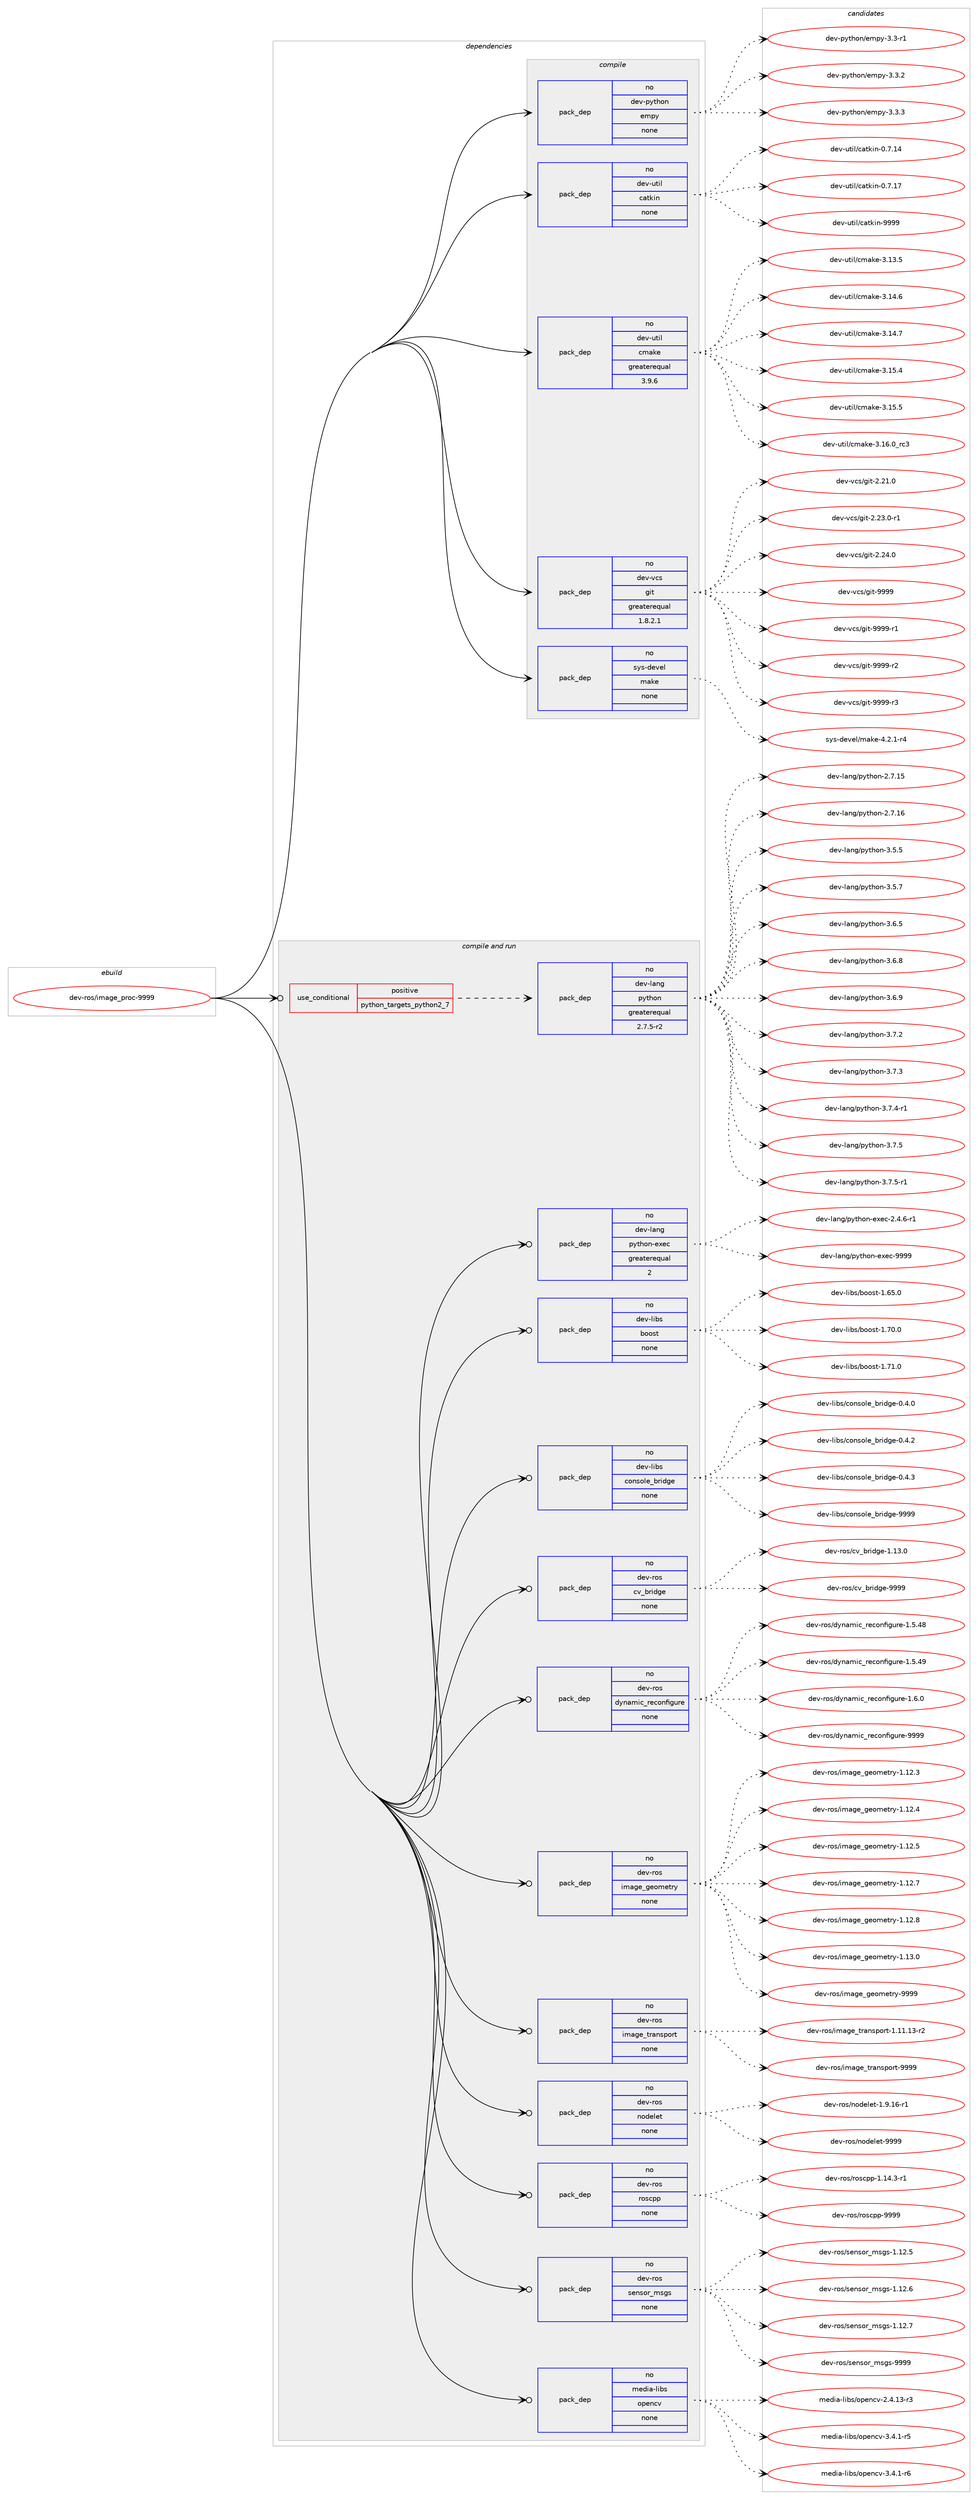 digraph prolog {

# *************
# Graph options
# *************

newrank=true;
concentrate=true;
compound=true;
graph [rankdir=LR,fontname=Helvetica,fontsize=10,ranksep=1.5];#, ranksep=2.5, nodesep=0.2];
edge  [arrowhead=vee];
node  [fontname=Helvetica,fontsize=10];

# **********
# The ebuild
# **********

subgraph cluster_leftcol {
color=gray;
rank=same;
label=<<i>ebuild</i>>;
id [label="dev-ros/image_proc-9999", color=red, width=4, href="../dev-ros/image_proc-9999.svg"];
}

# ****************
# The dependencies
# ****************

subgraph cluster_midcol {
color=gray;
label=<<i>dependencies</i>>;
subgraph cluster_compile {
fillcolor="#eeeeee";
style=filled;
label=<<i>compile</i>>;
subgraph pack488771 {
dependency654216 [label=<<TABLE BORDER="0" CELLBORDER="1" CELLSPACING="0" CELLPADDING="4" WIDTH="220"><TR><TD ROWSPAN="6" CELLPADDING="30">pack_dep</TD></TR><TR><TD WIDTH="110">no</TD></TR><TR><TD>dev-python</TD></TR><TR><TD>empy</TD></TR><TR><TD>none</TD></TR><TR><TD></TD></TR></TABLE>>, shape=none, color=blue];
}
id:e -> dependency654216:w [weight=20,style="solid",arrowhead="vee"];
subgraph pack488772 {
dependency654217 [label=<<TABLE BORDER="0" CELLBORDER="1" CELLSPACING="0" CELLPADDING="4" WIDTH="220"><TR><TD ROWSPAN="6" CELLPADDING="30">pack_dep</TD></TR><TR><TD WIDTH="110">no</TD></TR><TR><TD>dev-util</TD></TR><TR><TD>catkin</TD></TR><TR><TD>none</TD></TR><TR><TD></TD></TR></TABLE>>, shape=none, color=blue];
}
id:e -> dependency654217:w [weight=20,style="solid",arrowhead="vee"];
subgraph pack488773 {
dependency654218 [label=<<TABLE BORDER="0" CELLBORDER="1" CELLSPACING="0" CELLPADDING="4" WIDTH="220"><TR><TD ROWSPAN="6" CELLPADDING="30">pack_dep</TD></TR><TR><TD WIDTH="110">no</TD></TR><TR><TD>dev-util</TD></TR><TR><TD>cmake</TD></TR><TR><TD>greaterequal</TD></TR><TR><TD>3.9.6</TD></TR></TABLE>>, shape=none, color=blue];
}
id:e -> dependency654218:w [weight=20,style="solid",arrowhead="vee"];
subgraph pack488774 {
dependency654219 [label=<<TABLE BORDER="0" CELLBORDER="1" CELLSPACING="0" CELLPADDING="4" WIDTH="220"><TR><TD ROWSPAN="6" CELLPADDING="30">pack_dep</TD></TR><TR><TD WIDTH="110">no</TD></TR><TR><TD>dev-vcs</TD></TR><TR><TD>git</TD></TR><TR><TD>greaterequal</TD></TR><TR><TD>1.8.2.1</TD></TR></TABLE>>, shape=none, color=blue];
}
id:e -> dependency654219:w [weight=20,style="solid",arrowhead="vee"];
subgraph pack488775 {
dependency654220 [label=<<TABLE BORDER="0" CELLBORDER="1" CELLSPACING="0" CELLPADDING="4" WIDTH="220"><TR><TD ROWSPAN="6" CELLPADDING="30">pack_dep</TD></TR><TR><TD WIDTH="110">no</TD></TR><TR><TD>sys-devel</TD></TR><TR><TD>make</TD></TR><TR><TD>none</TD></TR><TR><TD></TD></TR></TABLE>>, shape=none, color=blue];
}
id:e -> dependency654220:w [weight=20,style="solid",arrowhead="vee"];
}
subgraph cluster_compileandrun {
fillcolor="#eeeeee";
style=filled;
label=<<i>compile and run</i>>;
subgraph cond153539 {
dependency654221 [label=<<TABLE BORDER="0" CELLBORDER="1" CELLSPACING="0" CELLPADDING="4"><TR><TD ROWSPAN="3" CELLPADDING="10">use_conditional</TD></TR><TR><TD>positive</TD></TR><TR><TD>python_targets_python2_7</TD></TR></TABLE>>, shape=none, color=red];
subgraph pack488776 {
dependency654222 [label=<<TABLE BORDER="0" CELLBORDER="1" CELLSPACING="0" CELLPADDING="4" WIDTH="220"><TR><TD ROWSPAN="6" CELLPADDING="30">pack_dep</TD></TR><TR><TD WIDTH="110">no</TD></TR><TR><TD>dev-lang</TD></TR><TR><TD>python</TD></TR><TR><TD>greaterequal</TD></TR><TR><TD>2.7.5-r2</TD></TR></TABLE>>, shape=none, color=blue];
}
dependency654221:e -> dependency654222:w [weight=20,style="dashed",arrowhead="vee"];
}
id:e -> dependency654221:w [weight=20,style="solid",arrowhead="odotvee"];
subgraph pack488777 {
dependency654223 [label=<<TABLE BORDER="0" CELLBORDER="1" CELLSPACING="0" CELLPADDING="4" WIDTH="220"><TR><TD ROWSPAN="6" CELLPADDING="30">pack_dep</TD></TR><TR><TD WIDTH="110">no</TD></TR><TR><TD>dev-lang</TD></TR><TR><TD>python-exec</TD></TR><TR><TD>greaterequal</TD></TR><TR><TD>2</TD></TR></TABLE>>, shape=none, color=blue];
}
id:e -> dependency654223:w [weight=20,style="solid",arrowhead="odotvee"];
subgraph pack488778 {
dependency654224 [label=<<TABLE BORDER="0" CELLBORDER="1" CELLSPACING="0" CELLPADDING="4" WIDTH="220"><TR><TD ROWSPAN="6" CELLPADDING="30">pack_dep</TD></TR><TR><TD WIDTH="110">no</TD></TR><TR><TD>dev-libs</TD></TR><TR><TD>boost</TD></TR><TR><TD>none</TD></TR><TR><TD></TD></TR></TABLE>>, shape=none, color=blue];
}
id:e -> dependency654224:w [weight=20,style="solid",arrowhead="odotvee"];
subgraph pack488779 {
dependency654225 [label=<<TABLE BORDER="0" CELLBORDER="1" CELLSPACING="0" CELLPADDING="4" WIDTH="220"><TR><TD ROWSPAN="6" CELLPADDING="30">pack_dep</TD></TR><TR><TD WIDTH="110">no</TD></TR><TR><TD>dev-libs</TD></TR><TR><TD>console_bridge</TD></TR><TR><TD>none</TD></TR><TR><TD></TD></TR></TABLE>>, shape=none, color=blue];
}
id:e -> dependency654225:w [weight=20,style="solid",arrowhead="odotvee"];
subgraph pack488780 {
dependency654226 [label=<<TABLE BORDER="0" CELLBORDER="1" CELLSPACING="0" CELLPADDING="4" WIDTH="220"><TR><TD ROWSPAN="6" CELLPADDING="30">pack_dep</TD></TR><TR><TD WIDTH="110">no</TD></TR><TR><TD>dev-ros</TD></TR><TR><TD>cv_bridge</TD></TR><TR><TD>none</TD></TR><TR><TD></TD></TR></TABLE>>, shape=none, color=blue];
}
id:e -> dependency654226:w [weight=20,style="solid",arrowhead="odotvee"];
subgraph pack488781 {
dependency654227 [label=<<TABLE BORDER="0" CELLBORDER="1" CELLSPACING="0" CELLPADDING="4" WIDTH="220"><TR><TD ROWSPAN="6" CELLPADDING="30">pack_dep</TD></TR><TR><TD WIDTH="110">no</TD></TR><TR><TD>dev-ros</TD></TR><TR><TD>dynamic_reconfigure</TD></TR><TR><TD>none</TD></TR><TR><TD></TD></TR></TABLE>>, shape=none, color=blue];
}
id:e -> dependency654227:w [weight=20,style="solid",arrowhead="odotvee"];
subgraph pack488782 {
dependency654228 [label=<<TABLE BORDER="0" CELLBORDER="1" CELLSPACING="0" CELLPADDING="4" WIDTH="220"><TR><TD ROWSPAN="6" CELLPADDING="30">pack_dep</TD></TR><TR><TD WIDTH="110">no</TD></TR><TR><TD>dev-ros</TD></TR><TR><TD>image_geometry</TD></TR><TR><TD>none</TD></TR><TR><TD></TD></TR></TABLE>>, shape=none, color=blue];
}
id:e -> dependency654228:w [weight=20,style="solid",arrowhead="odotvee"];
subgraph pack488783 {
dependency654229 [label=<<TABLE BORDER="0" CELLBORDER="1" CELLSPACING="0" CELLPADDING="4" WIDTH="220"><TR><TD ROWSPAN="6" CELLPADDING="30">pack_dep</TD></TR><TR><TD WIDTH="110">no</TD></TR><TR><TD>dev-ros</TD></TR><TR><TD>image_transport</TD></TR><TR><TD>none</TD></TR><TR><TD></TD></TR></TABLE>>, shape=none, color=blue];
}
id:e -> dependency654229:w [weight=20,style="solid",arrowhead="odotvee"];
subgraph pack488784 {
dependency654230 [label=<<TABLE BORDER="0" CELLBORDER="1" CELLSPACING="0" CELLPADDING="4" WIDTH="220"><TR><TD ROWSPAN="6" CELLPADDING="30">pack_dep</TD></TR><TR><TD WIDTH="110">no</TD></TR><TR><TD>dev-ros</TD></TR><TR><TD>nodelet</TD></TR><TR><TD>none</TD></TR><TR><TD></TD></TR></TABLE>>, shape=none, color=blue];
}
id:e -> dependency654230:w [weight=20,style="solid",arrowhead="odotvee"];
subgraph pack488785 {
dependency654231 [label=<<TABLE BORDER="0" CELLBORDER="1" CELLSPACING="0" CELLPADDING="4" WIDTH="220"><TR><TD ROWSPAN="6" CELLPADDING="30">pack_dep</TD></TR><TR><TD WIDTH="110">no</TD></TR><TR><TD>dev-ros</TD></TR><TR><TD>roscpp</TD></TR><TR><TD>none</TD></TR><TR><TD></TD></TR></TABLE>>, shape=none, color=blue];
}
id:e -> dependency654231:w [weight=20,style="solid",arrowhead="odotvee"];
subgraph pack488786 {
dependency654232 [label=<<TABLE BORDER="0" CELLBORDER="1" CELLSPACING="0" CELLPADDING="4" WIDTH="220"><TR><TD ROWSPAN="6" CELLPADDING="30">pack_dep</TD></TR><TR><TD WIDTH="110">no</TD></TR><TR><TD>dev-ros</TD></TR><TR><TD>sensor_msgs</TD></TR><TR><TD>none</TD></TR><TR><TD></TD></TR></TABLE>>, shape=none, color=blue];
}
id:e -> dependency654232:w [weight=20,style="solid",arrowhead="odotvee"];
subgraph pack488787 {
dependency654233 [label=<<TABLE BORDER="0" CELLBORDER="1" CELLSPACING="0" CELLPADDING="4" WIDTH="220"><TR><TD ROWSPAN="6" CELLPADDING="30">pack_dep</TD></TR><TR><TD WIDTH="110">no</TD></TR><TR><TD>media-libs</TD></TR><TR><TD>opencv</TD></TR><TR><TD>none</TD></TR><TR><TD></TD></TR></TABLE>>, shape=none, color=blue];
}
id:e -> dependency654233:w [weight=20,style="solid",arrowhead="odotvee"];
}
subgraph cluster_run {
fillcolor="#eeeeee";
style=filled;
label=<<i>run</i>>;
}
}

# **************
# The candidates
# **************

subgraph cluster_choices {
rank=same;
color=gray;
label=<<i>candidates</i>>;

subgraph choice488771 {
color=black;
nodesep=1;
choice1001011184511212111610411111047101109112121455146514511449 [label="dev-python/empy-3.3-r1", color=red, width=4,href="../dev-python/empy-3.3-r1.svg"];
choice1001011184511212111610411111047101109112121455146514650 [label="dev-python/empy-3.3.2", color=red, width=4,href="../dev-python/empy-3.3.2.svg"];
choice1001011184511212111610411111047101109112121455146514651 [label="dev-python/empy-3.3.3", color=red, width=4,href="../dev-python/empy-3.3.3.svg"];
dependency654216:e -> choice1001011184511212111610411111047101109112121455146514511449:w [style=dotted,weight="100"];
dependency654216:e -> choice1001011184511212111610411111047101109112121455146514650:w [style=dotted,weight="100"];
dependency654216:e -> choice1001011184511212111610411111047101109112121455146514651:w [style=dotted,weight="100"];
}
subgraph choice488772 {
color=black;
nodesep=1;
choice1001011184511711610510847999711610710511045484655464952 [label="dev-util/catkin-0.7.14", color=red, width=4,href="../dev-util/catkin-0.7.14.svg"];
choice1001011184511711610510847999711610710511045484655464955 [label="dev-util/catkin-0.7.17", color=red, width=4,href="../dev-util/catkin-0.7.17.svg"];
choice100101118451171161051084799971161071051104557575757 [label="dev-util/catkin-9999", color=red, width=4,href="../dev-util/catkin-9999.svg"];
dependency654217:e -> choice1001011184511711610510847999711610710511045484655464952:w [style=dotted,weight="100"];
dependency654217:e -> choice1001011184511711610510847999711610710511045484655464955:w [style=dotted,weight="100"];
dependency654217:e -> choice100101118451171161051084799971161071051104557575757:w [style=dotted,weight="100"];
}
subgraph choice488773 {
color=black;
nodesep=1;
choice1001011184511711610510847991099710710145514649514653 [label="dev-util/cmake-3.13.5", color=red, width=4,href="../dev-util/cmake-3.13.5.svg"];
choice1001011184511711610510847991099710710145514649524654 [label="dev-util/cmake-3.14.6", color=red, width=4,href="../dev-util/cmake-3.14.6.svg"];
choice1001011184511711610510847991099710710145514649524655 [label="dev-util/cmake-3.14.7", color=red, width=4,href="../dev-util/cmake-3.14.7.svg"];
choice1001011184511711610510847991099710710145514649534652 [label="dev-util/cmake-3.15.4", color=red, width=4,href="../dev-util/cmake-3.15.4.svg"];
choice1001011184511711610510847991099710710145514649534653 [label="dev-util/cmake-3.15.5", color=red, width=4,href="../dev-util/cmake-3.15.5.svg"];
choice1001011184511711610510847991099710710145514649544648951149951 [label="dev-util/cmake-3.16.0_rc3", color=red, width=4,href="../dev-util/cmake-3.16.0_rc3.svg"];
dependency654218:e -> choice1001011184511711610510847991099710710145514649514653:w [style=dotted,weight="100"];
dependency654218:e -> choice1001011184511711610510847991099710710145514649524654:w [style=dotted,weight="100"];
dependency654218:e -> choice1001011184511711610510847991099710710145514649524655:w [style=dotted,weight="100"];
dependency654218:e -> choice1001011184511711610510847991099710710145514649534652:w [style=dotted,weight="100"];
dependency654218:e -> choice1001011184511711610510847991099710710145514649534653:w [style=dotted,weight="100"];
dependency654218:e -> choice1001011184511711610510847991099710710145514649544648951149951:w [style=dotted,weight="100"];
}
subgraph choice488774 {
color=black;
nodesep=1;
choice10010111845118991154710310511645504650494648 [label="dev-vcs/git-2.21.0", color=red, width=4,href="../dev-vcs/git-2.21.0.svg"];
choice100101118451189911547103105116455046505146484511449 [label="dev-vcs/git-2.23.0-r1", color=red, width=4,href="../dev-vcs/git-2.23.0-r1.svg"];
choice10010111845118991154710310511645504650524648 [label="dev-vcs/git-2.24.0", color=red, width=4,href="../dev-vcs/git-2.24.0.svg"];
choice1001011184511899115471031051164557575757 [label="dev-vcs/git-9999", color=red, width=4,href="../dev-vcs/git-9999.svg"];
choice10010111845118991154710310511645575757574511449 [label="dev-vcs/git-9999-r1", color=red, width=4,href="../dev-vcs/git-9999-r1.svg"];
choice10010111845118991154710310511645575757574511450 [label="dev-vcs/git-9999-r2", color=red, width=4,href="../dev-vcs/git-9999-r2.svg"];
choice10010111845118991154710310511645575757574511451 [label="dev-vcs/git-9999-r3", color=red, width=4,href="../dev-vcs/git-9999-r3.svg"];
dependency654219:e -> choice10010111845118991154710310511645504650494648:w [style=dotted,weight="100"];
dependency654219:e -> choice100101118451189911547103105116455046505146484511449:w [style=dotted,weight="100"];
dependency654219:e -> choice10010111845118991154710310511645504650524648:w [style=dotted,weight="100"];
dependency654219:e -> choice1001011184511899115471031051164557575757:w [style=dotted,weight="100"];
dependency654219:e -> choice10010111845118991154710310511645575757574511449:w [style=dotted,weight="100"];
dependency654219:e -> choice10010111845118991154710310511645575757574511450:w [style=dotted,weight="100"];
dependency654219:e -> choice10010111845118991154710310511645575757574511451:w [style=dotted,weight="100"];
}
subgraph choice488775 {
color=black;
nodesep=1;
choice1151211154510010111810110847109971071014552465046494511452 [label="sys-devel/make-4.2.1-r4", color=red, width=4,href="../sys-devel/make-4.2.1-r4.svg"];
dependency654220:e -> choice1151211154510010111810110847109971071014552465046494511452:w [style=dotted,weight="100"];
}
subgraph choice488776 {
color=black;
nodesep=1;
choice10010111845108971101034711212111610411111045504655464953 [label="dev-lang/python-2.7.15", color=red, width=4,href="../dev-lang/python-2.7.15.svg"];
choice10010111845108971101034711212111610411111045504655464954 [label="dev-lang/python-2.7.16", color=red, width=4,href="../dev-lang/python-2.7.16.svg"];
choice100101118451089711010347112121116104111110455146534653 [label="dev-lang/python-3.5.5", color=red, width=4,href="../dev-lang/python-3.5.5.svg"];
choice100101118451089711010347112121116104111110455146534655 [label="dev-lang/python-3.5.7", color=red, width=4,href="../dev-lang/python-3.5.7.svg"];
choice100101118451089711010347112121116104111110455146544653 [label="dev-lang/python-3.6.5", color=red, width=4,href="../dev-lang/python-3.6.5.svg"];
choice100101118451089711010347112121116104111110455146544656 [label="dev-lang/python-3.6.8", color=red, width=4,href="../dev-lang/python-3.6.8.svg"];
choice100101118451089711010347112121116104111110455146544657 [label="dev-lang/python-3.6.9", color=red, width=4,href="../dev-lang/python-3.6.9.svg"];
choice100101118451089711010347112121116104111110455146554650 [label="dev-lang/python-3.7.2", color=red, width=4,href="../dev-lang/python-3.7.2.svg"];
choice100101118451089711010347112121116104111110455146554651 [label="dev-lang/python-3.7.3", color=red, width=4,href="../dev-lang/python-3.7.3.svg"];
choice1001011184510897110103471121211161041111104551465546524511449 [label="dev-lang/python-3.7.4-r1", color=red, width=4,href="../dev-lang/python-3.7.4-r1.svg"];
choice100101118451089711010347112121116104111110455146554653 [label="dev-lang/python-3.7.5", color=red, width=4,href="../dev-lang/python-3.7.5.svg"];
choice1001011184510897110103471121211161041111104551465546534511449 [label="dev-lang/python-3.7.5-r1", color=red, width=4,href="../dev-lang/python-3.7.5-r1.svg"];
dependency654222:e -> choice10010111845108971101034711212111610411111045504655464953:w [style=dotted,weight="100"];
dependency654222:e -> choice10010111845108971101034711212111610411111045504655464954:w [style=dotted,weight="100"];
dependency654222:e -> choice100101118451089711010347112121116104111110455146534653:w [style=dotted,weight="100"];
dependency654222:e -> choice100101118451089711010347112121116104111110455146534655:w [style=dotted,weight="100"];
dependency654222:e -> choice100101118451089711010347112121116104111110455146544653:w [style=dotted,weight="100"];
dependency654222:e -> choice100101118451089711010347112121116104111110455146544656:w [style=dotted,weight="100"];
dependency654222:e -> choice100101118451089711010347112121116104111110455146544657:w [style=dotted,weight="100"];
dependency654222:e -> choice100101118451089711010347112121116104111110455146554650:w [style=dotted,weight="100"];
dependency654222:e -> choice100101118451089711010347112121116104111110455146554651:w [style=dotted,weight="100"];
dependency654222:e -> choice1001011184510897110103471121211161041111104551465546524511449:w [style=dotted,weight="100"];
dependency654222:e -> choice100101118451089711010347112121116104111110455146554653:w [style=dotted,weight="100"];
dependency654222:e -> choice1001011184510897110103471121211161041111104551465546534511449:w [style=dotted,weight="100"];
}
subgraph choice488777 {
color=black;
nodesep=1;
choice10010111845108971101034711212111610411111045101120101994550465246544511449 [label="dev-lang/python-exec-2.4.6-r1", color=red, width=4,href="../dev-lang/python-exec-2.4.6-r1.svg"];
choice10010111845108971101034711212111610411111045101120101994557575757 [label="dev-lang/python-exec-9999", color=red, width=4,href="../dev-lang/python-exec-9999.svg"];
dependency654223:e -> choice10010111845108971101034711212111610411111045101120101994550465246544511449:w [style=dotted,weight="100"];
dependency654223:e -> choice10010111845108971101034711212111610411111045101120101994557575757:w [style=dotted,weight="100"];
}
subgraph choice488778 {
color=black;
nodesep=1;
choice1001011184510810598115479811111111511645494654534648 [label="dev-libs/boost-1.65.0", color=red, width=4,href="../dev-libs/boost-1.65.0.svg"];
choice1001011184510810598115479811111111511645494655484648 [label="dev-libs/boost-1.70.0", color=red, width=4,href="../dev-libs/boost-1.70.0.svg"];
choice1001011184510810598115479811111111511645494655494648 [label="dev-libs/boost-1.71.0", color=red, width=4,href="../dev-libs/boost-1.71.0.svg"];
dependency654224:e -> choice1001011184510810598115479811111111511645494654534648:w [style=dotted,weight="100"];
dependency654224:e -> choice1001011184510810598115479811111111511645494655484648:w [style=dotted,weight="100"];
dependency654224:e -> choice1001011184510810598115479811111111511645494655494648:w [style=dotted,weight="100"];
}
subgraph choice488779 {
color=black;
nodesep=1;
choice100101118451081059811547991111101151111081019598114105100103101454846524648 [label="dev-libs/console_bridge-0.4.0", color=red, width=4,href="../dev-libs/console_bridge-0.4.0.svg"];
choice100101118451081059811547991111101151111081019598114105100103101454846524650 [label="dev-libs/console_bridge-0.4.2", color=red, width=4,href="../dev-libs/console_bridge-0.4.2.svg"];
choice100101118451081059811547991111101151111081019598114105100103101454846524651 [label="dev-libs/console_bridge-0.4.3", color=red, width=4,href="../dev-libs/console_bridge-0.4.3.svg"];
choice1001011184510810598115479911111011511110810195981141051001031014557575757 [label="dev-libs/console_bridge-9999", color=red, width=4,href="../dev-libs/console_bridge-9999.svg"];
dependency654225:e -> choice100101118451081059811547991111101151111081019598114105100103101454846524648:w [style=dotted,weight="100"];
dependency654225:e -> choice100101118451081059811547991111101151111081019598114105100103101454846524650:w [style=dotted,weight="100"];
dependency654225:e -> choice100101118451081059811547991111101151111081019598114105100103101454846524651:w [style=dotted,weight="100"];
dependency654225:e -> choice1001011184510810598115479911111011511110810195981141051001031014557575757:w [style=dotted,weight="100"];
}
subgraph choice488780 {
color=black;
nodesep=1;
choice100101118451141111154799118959811410510010310145494649514648 [label="dev-ros/cv_bridge-1.13.0", color=red, width=4,href="../dev-ros/cv_bridge-1.13.0.svg"];
choice10010111845114111115479911895981141051001031014557575757 [label="dev-ros/cv_bridge-9999", color=red, width=4,href="../dev-ros/cv_bridge-9999.svg"];
dependency654226:e -> choice100101118451141111154799118959811410510010310145494649514648:w [style=dotted,weight="100"];
dependency654226:e -> choice10010111845114111115479911895981141051001031014557575757:w [style=dotted,weight="100"];
}
subgraph choice488781 {
color=black;
nodesep=1;
choice10010111845114111115471001211109710910599951141019911111010210510311711410145494653465256 [label="dev-ros/dynamic_reconfigure-1.5.48", color=red, width=4,href="../dev-ros/dynamic_reconfigure-1.5.48.svg"];
choice10010111845114111115471001211109710910599951141019911111010210510311711410145494653465257 [label="dev-ros/dynamic_reconfigure-1.5.49", color=red, width=4,href="../dev-ros/dynamic_reconfigure-1.5.49.svg"];
choice100101118451141111154710012111097109105999511410199111110102105103117114101454946544648 [label="dev-ros/dynamic_reconfigure-1.6.0", color=red, width=4,href="../dev-ros/dynamic_reconfigure-1.6.0.svg"];
choice1001011184511411111547100121110971091059995114101991111101021051031171141014557575757 [label="dev-ros/dynamic_reconfigure-9999", color=red, width=4,href="../dev-ros/dynamic_reconfigure-9999.svg"];
dependency654227:e -> choice10010111845114111115471001211109710910599951141019911111010210510311711410145494653465256:w [style=dotted,weight="100"];
dependency654227:e -> choice10010111845114111115471001211109710910599951141019911111010210510311711410145494653465257:w [style=dotted,weight="100"];
dependency654227:e -> choice100101118451141111154710012111097109105999511410199111110102105103117114101454946544648:w [style=dotted,weight="100"];
dependency654227:e -> choice1001011184511411111547100121110971091059995114101991111101021051031171141014557575757:w [style=dotted,weight="100"];
}
subgraph choice488782 {
color=black;
nodesep=1;
choice1001011184511411111547105109971031019510310111110910111611412145494649504651 [label="dev-ros/image_geometry-1.12.3", color=red, width=4,href="../dev-ros/image_geometry-1.12.3.svg"];
choice1001011184511411111547105109971031019510310111110910111611412145494649504652 [label="dev-ros/image_geometry-1.12.4", color=red, width=4,href="../dev-ros/image_geometry-1.12.4.svg"];
choice1001011184511411111547105109971031019510310111110910111611412145494649504653 [label="dev-ros/image_geometry-1.12.5", color=red, width=4,href="../dev-ros/image_geometry-1.12.5.svg"];
choice1001011184511411111547105109971031019510310111110910111611412145494649504655 [label="dev-ros/image_geometry-1.12.7", color=red, width=4,href="../dev-ros/image_geometry-1.12.7.svg"];
choice1001011184511411111547105109971031019510310111110910111611412145494649504656 [label="dev-ros/image_geometry-1.12.8", color=red, width=4,href="../dev-ros/image_geometry-1.12.8.svg"];
choice1001011184511411111547105109971031019510310111110910111611412145494649514648 [label="dev-ros/image_geometry-1.13.0", color=red, width=4,href="../dev-ros/image_geometry-1.13.0.svg"];
choice100101118451141111154710510997103101951031011111091011161141214557575757 [label="dev-ros/image_geometry-9999", color=red, width=4,href="../dev-ros/image_geometry-9999.svg"];
dependency654228:e -> choice1001011184511411111547105109971031019510310111110910111611412145494649504651:w [style=dotted,weight="100"];
dependency654228:e -> choice1001011184511411111547105109971031019510310111110910111611412145494649504652:w [style=dotted,weight="100"];
dependency654228:e -> choice1001011184511411111547105109971031019510310111110910111611412145494649504653:w [style=dotted,weight="100"];
dependency654228:e -> choice1001011184511411111547105109971031019510310111110910111611412145494649504655:w [style=dotted,weight="100"];
dependency654228:e -> choice1001011184511411111547105109971031019510310111110910111611412145494649504656:w [style=dotted,weight="100"];
dependency654228:e -> choice1001011184511411111547105109971031019510310111110910111611412145494649514648:w [style=dotted,weight="100"];
dependency654228:e -> choice100101118451141111154710510997103101951031011111091011161141214557575757:w [style=dotted,weight="100"];
}
subgraph choice488783 {
color=black;
nodesep=1;
choice100101118451141111154710510997103101951161149711011511211111411645494649494649514511450 [label="dev-ros/image_transport-1.11.13-r2", color=red, width=4,href="../dev-ros/image_transport-1.11.13-r2.svg"];
choice10010111845114111115471051099710310195116114971101151121111141164557575757 [label="dev-ros/image_transport-9999", color=red, width=4,href="../dev-ros/image_transport-9999.svg"];
dependency654229:e -> choice100101118451141111154710510997103101951161149711011511211111411645494649494649514511450:w [style=dotted,weight="100"];
dependency654229:e -> choice10010111845114111115471051099710310195116114971101151121111141164557575757:w [style=dotted,weight="100"];
}
subgraph choice488784 {
color=black;
nodesep=1;
choice1001011184511411111547110111100101108101116454946574649544511449 [label="dev-ros/nodelet-1.9.16-r1", color=red, width=4,href="../dev-ros/nodelet-1.9.16-r1.svg"];
choice10010111845114111115471101111001011081011164557575757 [label="dev-ros/nodelet-9999", color=red, width=4,href="../dev-ros/nodelet-9999.svg"];
dependency654230:e -> choice1001011184511411111547110111100101108101116454946574649544511449:w [style=dotted,weight="100"];
dependency654230:e -> choice10010111845114111115471101111001011081011164557575757:w [style=dotted,weight="100"];
}
subgraph choice488785 {
color=black;
nodesep=1;
choice100101118451141111154711411111599112112454946495246514511449 [label="dev-ros/roscpp-1.14.3-r1", color=red, width=4,href="../dev-ros/roscpp-1.14.3-r1.svg"];
choice1001011184511411111547114111115991121124557575757 [label="dev-ros/roscpp-9999", color=red, width=4,href="../dev-ros/roscpp-9999.svg"];
dependency654231:e -> choice100101118451141111154711411111599112112454946495246514511449:w [style=dotted,weight="100"];
dependency654231:e -> choice1001011184511411111547114111115991121124557575757:w [style=dotted,weight="100"];
}
subgraph choice488786 {
color=black;
nodesep=1;
choice10010111845114111115471151011101151111149510911510311545494649504653 [label="dev-ros/sensor_msgs-1.12.5", color=red, width=4,href="../dev-ros/sensor_msgs-1.12.5.svg"];
choice10010111845114111115471151011101151111149510911510311545494649504654 [label="dev-ros/sensor_msgs-1.12.6", color=red, width=4,href="../dev-ros/sensor_msgs-1.12.6.svg"];
choice10010111845114111115471151011101151111149510911510311545494649504655 [label="dev-ros/sensor_msgs-1.12.7", color=red, width=4,href="../dev-ros/sensor_msgs-1.12.7.svg"];
choice1001011184511411111547115101110115111114951091151031154557575757 [label="dev-ros/sensor_msgs-9999", color=red, width=4,href="../dev-ros/sensor_msgs-9999.svg"];
dependency654232:e -> choice10010111845114111115471151011101151111149510911510311545494649504653:w [style=dotted,weight="100"];
dependency654232:e -> choice10010111845114111115471151011101151111149510911510311545494649504654:w [style=dotted,weight="100"];
dependency654232:e -> choice10010111845114111115471151011101151111149510911510311545494649504655:w [style=dotted,weight="100"];
dependency654232:e -> choice1001011184511411111547115101110115111114951091151031154557575757:w [style=dotted,weight="100"];
}
subgraph choice488787 {
color=black;
nodesep=1;
choice1091011001059745108105981154711111210111099118455046524649514511451 [label="media-libs/opencv-2.4.13-r3", color=red, width=4,href="../media-libs/opencv-2.4.13-r3.svg"];
choice10910110010597451081059811547111112101110991184551465246494511453 [label="media-libs/opencv-3.4.1-r5", color=red, width=4,href="../media-libs/opencv-3.4.1-r5.svg"];
choice10910110010597451081059811547111112101110991184551465246494511454 [label="media-libs/opencv-3.4.1-r6", color=red, width=4,href="../media-libs/opencv-3.4.1-r6.svg"];
dependency654233:e -> choice1091011001059745108105981154711111210111099118455046524649514511451:w [style=dotted,weight="100"];
dependency654233:e -> choice10910110010597451081059811547111112101110991184551465246494511453:w [style=dotted,weight="100"];
dependency654233:e -> choice10910110010597451081059811547111112101110991184551465246494511454:w [style=dotted,weight="100"];
}
}

}
